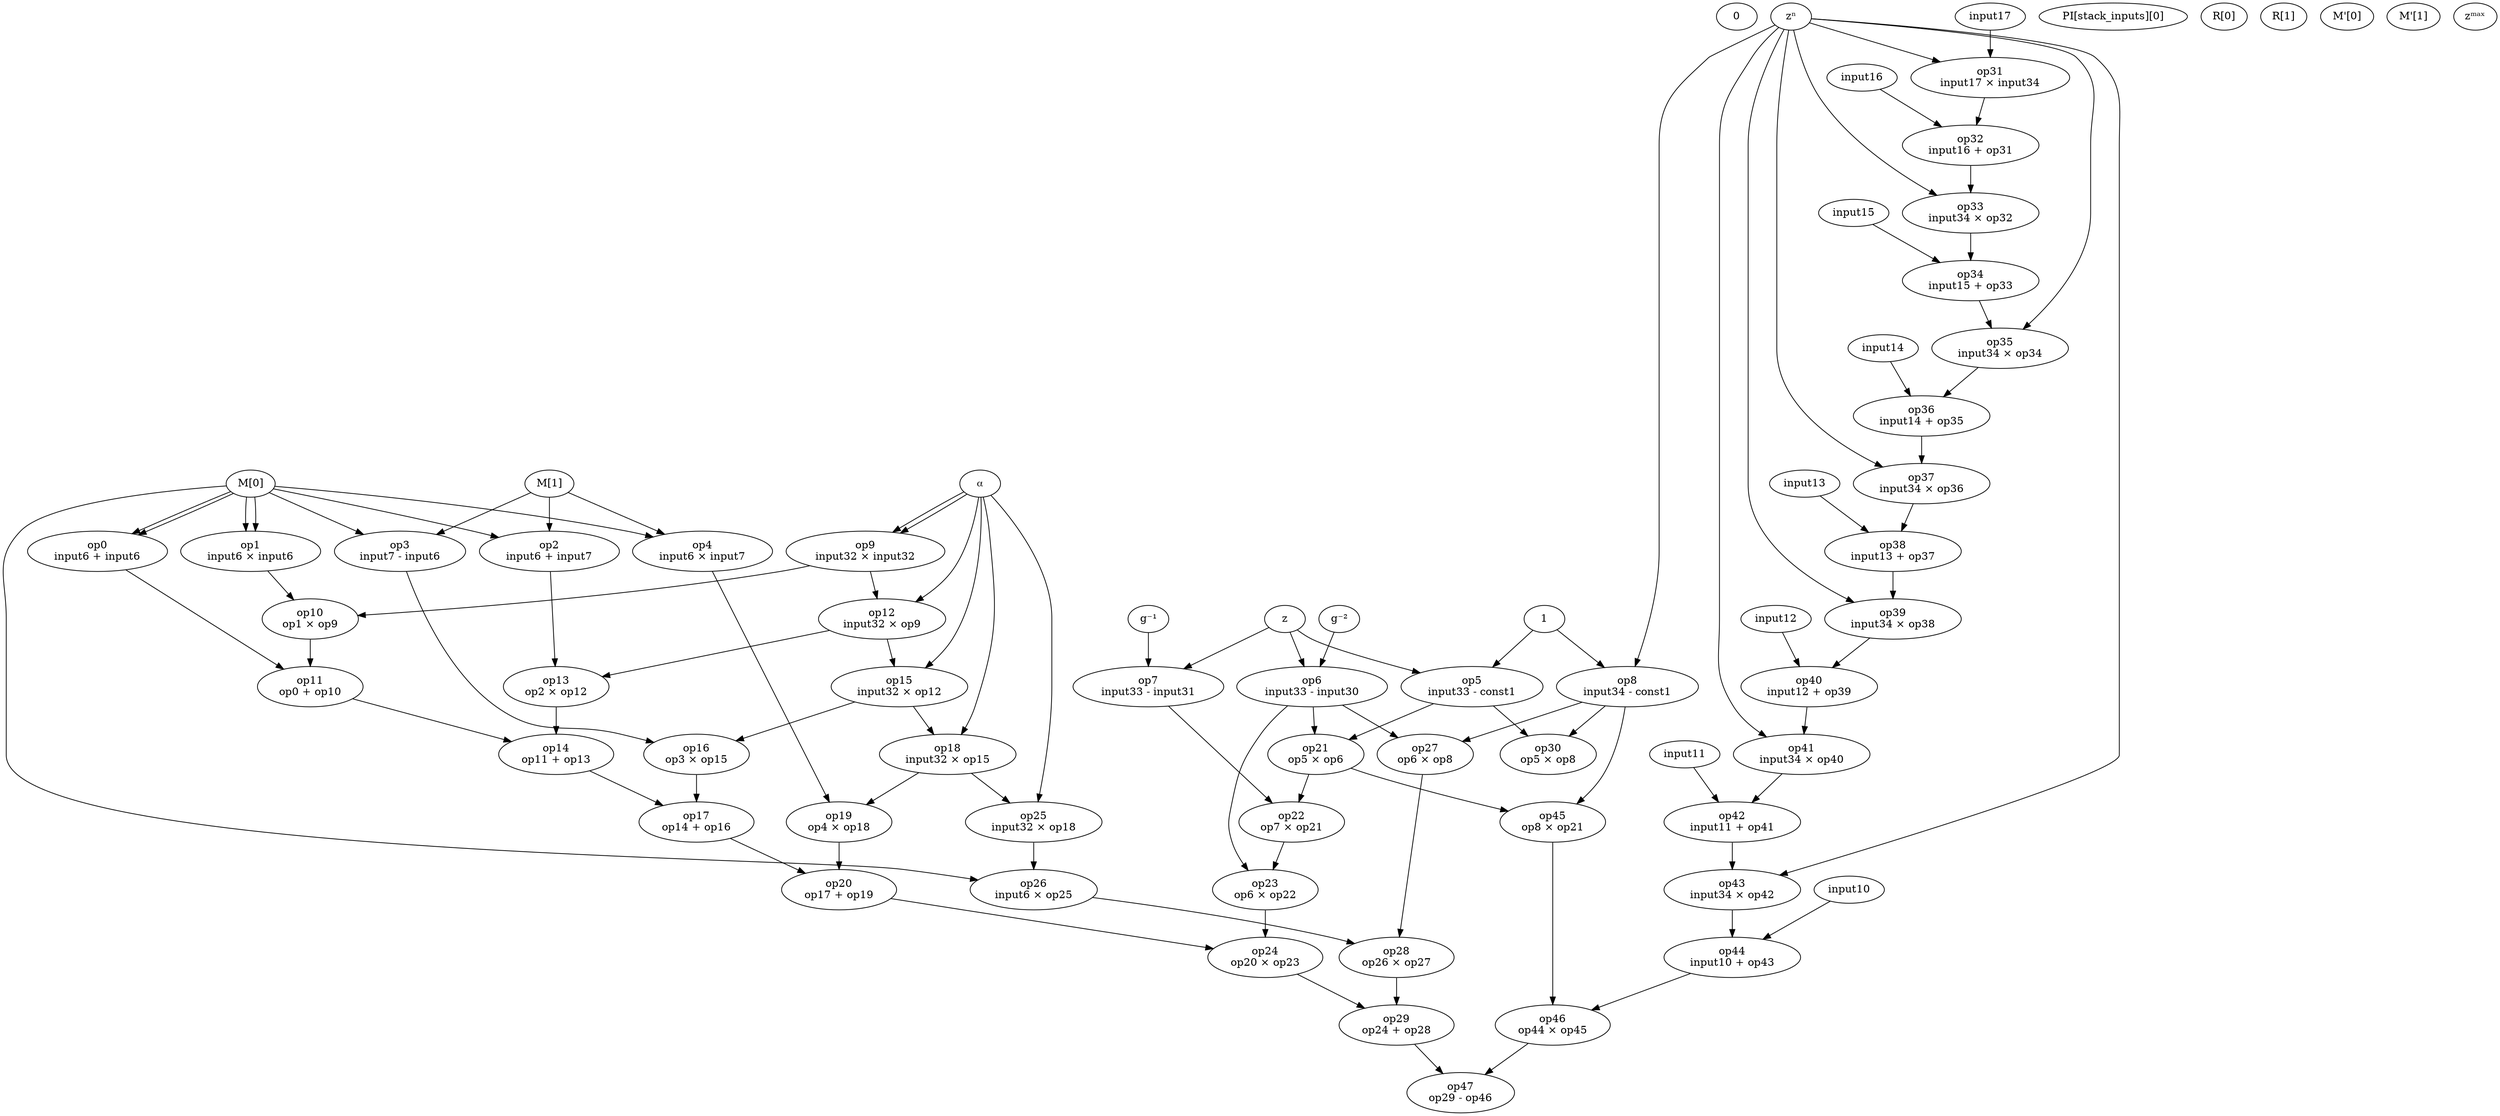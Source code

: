 digraph G {
const0 [label="0"]
const1 [label="1"]
input0 [label="PI[stack_inputs][0]"]
input4 [label="R[0]"]
input5 [label="R[1]"]
input6 [label="M[0]"]
input7 [label="M[1]"]
input18 [label="M'[0]"]
input19 [label="M'[1]"]
input30 [label="g⁻²"]
input31 [label="g⁻¹"]
input32 [label="⍺"]
input33 [label="z"]
input34 [label="zⁿ"]
input35 [label="zᵐᵃˣ"]
op0 [label="op0\ninput6 + input6"]
input6 -> op0
input6 -> op0
op1 [label="op1\ninput6 × input6"]
input6 -> op1
input6 -> op1
op2 [label="op2\ninput6 + input7"]
input6 -> op2
input7 -> op2
op3 [label="op3\ninput7 - input6"]
input7 -> op3
input6 -> op3
op4 [label="op4\ninput6 × input7"]
input6 -> op4
input7 -> op4
op5 [label="op5\ninput33 - const1"]
input33 -> op5
const1 -> op5
op6 [label="op6\ninput33 - input30"]
input33 -> op6
input30 -> op6
op7 [label="op7\ninput33 - input31"]
input33 -> op7
input31 -> op7
op8 [label="op8\ninput34 - const1"]
input34 -> op8
const1 -> op8
op9 [label="op9\ninput32 × input32"]
input32 -> op9
input32 -> op9
op10 [label="op10\nop1 × op9"]
op1 -> op10
op9 -> op10
op11 [label="op11\nop0 + op10"]
op0 -> op11
op10 -> op11
op12 [label="op12\ninput32 × op9"]
input32 -> op12
op9 -> op12
op13 [label="op13\nop2 × op12"]
op2 -> op13
op12 -> op13
op14 [label="op14\nop11 + op13"]
op11 -> op14
op13 -> op14
op15 [label="op15\ninput32 × op12"]
input32 -> op15
op12 -> op15
op16 [label="op16\nop3 × op15"]
op3 -> op16
op15 -> op16
op17 [label="op17\nop14 + op16"]
op14 -> op17
op16 -> op17
op18 [label="op18\ninput32 × op15"]
input32 -> op18
op15 -> op18
op19 [label="op19\nop4 × op18"]
op4 -> op19
op18 -> op19
op20 [label="op20\nop17 + op19"]
op17 -> op20
op19 -> op20
op21 [label="op21\nop5 × op6"]
op5 -> op21
op6 -> op21
op22 [label="op22\nop7 × op21"]
op7 -> op22
op21 -> op22
op23 [label="op23\nop6 × op22"]
op6 -> op23
op22 -> op23
op24 [label="op24\nop20 × op23"]
op20 -> op24
op23 -> op24
op25 [label="op25\ninput32 × op18"]
input32 -> op25
op18 -> op25
op26 [label="op26\ninput6 × op25"]
input6 -> op26
op25 -> op26
op27 [label="op27\nop6 × op8"]
op6 -> op27
op8 -> op27
op28 [label="op28\nop26 × op27"]
op26 -> op28
op27 -> op28
op29 [label="op29\nop24 + op28"]
op24 -> op29
op28 -> op29
op30 [label="op30\nop5 × op8"]
op5 -> op30
op8 -> op30
op31 [label="op31\ninput17 × input34"]
input17 -> op31
input34 -> op31
op32 [label="op32\ninput16 + op31"]
input16 -> op32
op31 -> op32
op33 [label="op33\ninput34 × op32"]
input34 -> op33
op32 -> op33
op34 [label="op34\ninput15 + op33"]
input15 -> op34
op33 -> op34
op35 [label="op35\ninput34 × op34"]
input34 -> op35
op34 -> op35
op36 [label="op36\ninput14 + op35"]
input14 -> op36
op35 -> op36
op37 [label="op37\ninput34 × op36"]
input34 -> op37
op36 -> op37
op38 [label="op38\ninput13 + op37"]
input13 -> op38
op37 -> op38
op39 [label="op39\ninput34 × op38"]
input34 -> op39
op38 -> op39
op40 [label="op40\ninput12 + op39"]
input12 -> op40
op39 -> op40
op41 [label="op41\ninput34 × op40"]
input34 -> op41
op40 -> op41
op42 [label="op42\ninput11 + op41"]
input11 -> op42
op41 -> op42
op43 [label="op43\ninput34 × op42"]
input34 -> op43
op42 -> op43
op44 [label="op44\ninput10 + op43"]
input10 -> op44
op43 -> op44
op45 [label="op45\nop8 × op21"]
op8 -> op45
op21 -> op45
op46 [label="op46\nop44 × op45"]
op44 -> op46
op45 -> op46
op47 [label="op47\nop29 - op46"]
op29 -> op47
op46 -> op47
}

